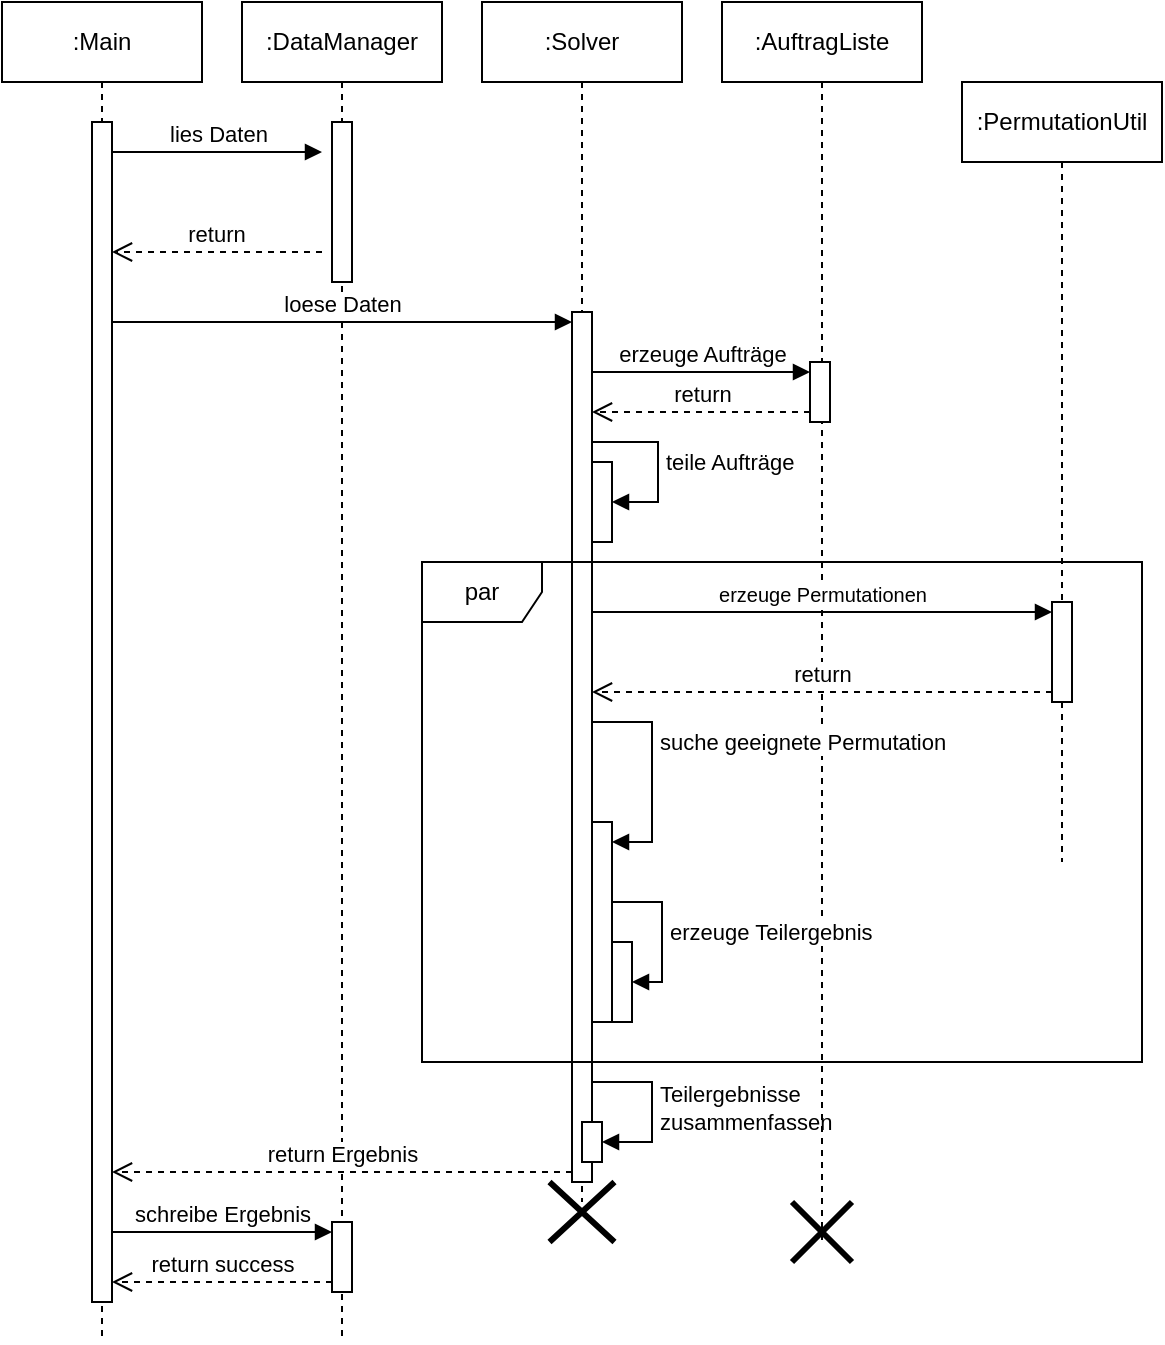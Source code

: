 <mxfile version="25.0.1">
  <diagram name="Seite-1" id="80uyVqIYvpW1T4vl3ESV">
    <mxGraphModel dx="1597" dy="826" grid="1" gridSize="10" guides="1" tooltips="1" connect="1" arrows="1" fold="1" page="1" pageScale="1" pageWidth="827" pageHeight="1169" math="0" shadow="0">
      <root>
        <mxCell id="0" />
        <mxCell id="1" parent="0" />
        <mxCell id="OMDrGrxvpZQQUCGHlyxJ-1" value=":Main" style="shape=umlLifeline;perimeter=lifelinePerimeter;whiteSpace=wrap;html=1;container=1;dropTarget=0;collapsible=0;recursiveResize=0;outlineConnect=0;portConstraint=eastwest;newEdgeStyle={&quot;curved&quot;:0,&quot;rounded&quot;:0};" vertex="1" parent="1">
          <mxGeometry x="80" y="40" width="100" height="670" as="geometry" />
        </mxCell>
        <mxCell id="OMDrGrxvpZQQUCGHlyxJ-7" value="" style="html=1;points=[[0,0,0,0,5],[0,1,0,0,-5],[1,0,0,0,5],[1,1,0,0,-5]];perimeter=orthogonalPerimeter;outlineConnect=0;targetShapes=umlLifeline;portConstraint=eastwest;newEdgeStyle={&quot;curved&quot;:0,&quot;rounded&quot;:0};" vertex="1" parent="OMDrGrxvpZQQUCGHlyxJ-1">
          <mxGeometry x="45" y="60" width="10" height="590" as="geometry" />
        </mxCell>
        <mxCell id="OMDrGrxvpZQQUCGHlyxJ-2" value=":DataManager" style="shape=umlLifeline;perimeter=lifelinePerimeter;whiteSpace=wrap;html=1;container=1;dropTarget=0;collapsible=0;recursiveResize=0;outlineConnect=0;portConstraint=eastwest;newEdgeStyle={&quot;curved&quot;:0,&quot;rounded&quot;:0};" vertex="1" parent="1">
          <mxGeometry x="200" y="40" width="100" height="670" as="geometry" />
        </mxCell>
        <mxCell id="OMDrGrxvpZQQUCGHlyxJ-8" value="" style="html=1;points=[[0,0,0,0,5],[0,1,0,0,-5],[1,0,0,0,5],[1,1,0,0,-5]];perimeter=orthogonalPerimeter;outlineConnect=0;targetShapes=umlLifeline;portConstraint=eastwest;newEdgeStyle={&quot;curved&quot;:0,&quot;rounded&quot;:0};" vertex="1" parent="OMDrGrxvpZQQUCGHlyxJ-2">
          <mxGeometry x="45" y="60" width="10" height="80" as="geometry" />
        </mxCell>
        <mxCell id="OMDrGrxvpZQQUCGHlyxJ-3" value=":Solver" style="shape=umlLifeline;perimeter=lifelinePerimeter;whiteSpace=wrap;html=1;container=1;dropTarget=0;collapsible=0;recursiveResize=0;outlineConnect=0;portConstraint=eastwest;newEdgeStyle={&quot;curved&quot;:0,&quot;rounded&quot;:0};" vertex="1" parent="1">
          <mxGeometry x="320" y="40" width="100" height="600" as="geometry" />
        </mxCell>
        <mxCell id="OMDrGrxvpZQQUCGHlyxJ-12" value="" style="html=1;points=[[0,0,0,0,5],[0,1,0,0,-5],[1,0,0,0,5],[1,1,0,0,-5]];perimeter=orthogonalPerimeter;outlineConnect=0;targetShapes=umlLifeline;portConstraint=eastwest;newEdgeStyle={&quot;curved&quot;:0,&quot;rounded&quot;:0};" vertex="1" parent="OMDrGrxvpZQQUCGHlyxJ-3">
          <mxGeometry x="45" y="155" width="10" height="435" as="geometry" />
        </mxCell>
        <mxCell id="OMDrGrxvpZQQUCGHlyxJ-33" value="" style="html=1;points=[[0,0,0,0,5],[0,1,0,0,-5],[1,0,0,0,5],[1,1,0,0,-5]];perimeter=orthogonalPerimeter;outlineConnect=0;targetShapes=umlLifeline;portConstraint=eastwest;newEdgeStyle={&quot;curved&quot;:0,&quot;rounded&quot;:0};" vertex="1" parent="OMDrGrxvpZQQUCGHlyxJ-3">
          <mxGeometry x="55" y="230" width="10" height="40" as="geometry" />
        </mxCell>
        <mxCell id="OMDrGrxvpZQQUCGHlyxJ-34" value="teile Aufträge" style="html=1;align=left;spacingLeft=2;endArrow=block;rounded=0;edgeStyle=orthogonalEdgeStyle;curved=0;rounded=0;" edge="1" target="OMDrGrxvpZQQUCGHlyxJ-33" parent="OMDrGrxvpZQQUCGHlyxJ-3" source="OMDrGrxvpZQQUCGHlyxJ-12">
          <mxGeometry relative="1" as="geometry">
            <mxPoint x="57.5" y="210" as="sourcePoint" />
            <Array as="points">
              <mxPoint x="88" y="220" />
              <mxPoint x="88" y="250" />
            </Array>
          </mxGeometry>
        </mxCell>
        <mxCell id="OMDrGrxvpZQQUCGHlyxJ-35" value="" style="html=1;points=[[0,0,0,0,5],[0,1,0,0,-5],[1,0,0,0,5],[1,1,0,0,-5]];perimeter=orthogonalPerimeter;outlineConnect=0;targetShapes=umlLifeline;portConstraint=eastwest;newEdgeStyle={&quot;curved&quot;:0,&quot;rounded&quot;:0};" vertex="1" parent="OMDrGrxvpZQQUCGHlyxJ-3">
          <mxGeometry x="50" y="560" width="10" height="20" as="geometry" />
        </mxCell>
        <mxCell id="OMDrGrxvpZQQUCGHlyxJ-36" value="Teilergebnisse&lt;div&gt;zusammenfassen&lt;/div&gt;" style="html=1;align=left;spacingLeft=2;endArrow=block;rounded=0;edgeStyle=orthogonalEdgeStyle;curved=0;rounded=0;" edge="1" target="OMDrGrxvpZQQUCGHlyxJ-35" parent="OMDrGrxvpZQQUCGHlyxJ-3">
          <mxGeometry relative="1" as="geometry">
            <mxPoint x="55" y="540" as="sourcePoint" />
            <Array as="points">
              <mxPoint x="85" y="540" />
              <mxPoint x="85" y="570" />
            </Array>
          </mxGeometry>
        </mxCell>
        <mxCell id="OMDrGrxvpZQQUCGHlyxJ-4" value=":PermutationUtil" style="shape=umlLifeline;perimeter=lifelinePerimeter;whiteSpace=wrap;html=1;container=1;dropTarget=0;collapsible=0;recursiveResize=0;outlineConnect=0;portConstraint=eastwest;newEdgeStyle={&quot;curved&quot;:0,&quot;rounded&quot;:0};" vertex="1" parent="1">
          <mxGeometry x="560" y="80" width="100" height="390" as="geometry" />
        </mxCell>
        <mxCell id="OMDrGrxvpZQQUCGHlyxJ-19" value="" style="html=1;points=[[0,0,0,0,5],[0,1,0,0,-5],[1,0,0,0,5],[1,1,0,0,-5]];perimeter=orthogonalPerimeter;outlineConnect=0;targetShapes=umlLifeline;portConstraint=eastwest;newEdgeStyle={&quot;curved&quot;:0,&quot;rounded&quot;:0};" vertex="1" parent="OMDrGrxvpZQQUCGHlyxJ-4">
          <mxGeometry x="45" y="260" width="10" height="50" as="geometry" />
        </mxCell>
        <mxCell id="OMDrGrxvpZQQUCGHlyxJ-5" value=":AuftragListe" style="shape=umlLifeline;perimeter=lifelinePerimeter;whiteSpace=wrap;html=1;container=1;dropTarget=0;collapsible=0;recursiveResize=0;outlineConnect=0;portConstraint=eastwest;newEdgeStyle={&quot;curved&quot;:0,&quot;rounded&quot;:0};" vertex="1" parent="1">
          <mxGeometry x="440" y="40" width="100" height="620" as="geometry" />
        </mxCell>
        <mxCell id="OMDrGrxvpZQQUCGHlyxJ-30" value="" style="html=1;points=[[0,0,0,0,5],[0,1,0,0,-5],[1,0,0,0,5],[1,1,0,0,-5]];perimeter=orthogonalPerimeter;outlineConnect=0;targetShapes=umlLifeline;portConstraint=eastwest;newEdgeStyle={&quot;curved&quot;:0,&quot;rounded&quot;:0};" vertex="1" parent="OMDrGrxvpZQQUCGHlyxJ-5">
          <mxGeometry x="44" y="180" width="10" height="30" as="geometry" />
        </mxCell>
        <mxCell id="OMDrGrxvpZQQUCGHlyxJ-9" value="lies Daten" style="html=1;verticalAlign=bottom;endArrow=block;curved=0;rounded=0;" edge="1" parent="1" source="OMDrGrxvpZQQUCGHlyxJ-7">
          <mxGeometry relative="1" as="geometry">
            <mxPoint x="450" y="265" as="sourcePoint" />
            <mxPoint x="240" y="115" as="targetPoint" />
          </mxGeometry>
        </mxCell>
        <mxCell id="OMDrGrxvpZQQUCGHlyxJ-10" value="return" style="html=1;verticalAlign=bottom;endArrow=open;dashed=1;endSize=8;curved=0;rounded=0;" edge="1" parent="1" target="OMDrGrxvpZQQUCGHlyxJ-7">
          <mxGeometry x="0.009" relative="1" as="geometry">
            <mxPoint x="450" y="335" as="targetPoint" />
            <mxPoint x="240" y="165" as="sourcePoint" />
            <mxPoint as="offset" />
          </mxGeometry>
        </mxCell>
        <mxCell id="OMDrGrxvpZQQUCGHlyxJ-13" value="loese Daten" style="html=1;verticalAlign=bottom;endArrow=block;curved=0;rounded=0;entryX=0;entryY=0;entryDx=0;entryDy=5;entryPerimeter=0;" edge="1" target="OMDrGrxvpZQQUCGHlyxJ-12" parent="1" source="OMDrGrxvpZQQUCGHlyxJ-7">
          <mxGeometry relative="1" as="geometry">
            <mxPoint x="440" y="195" as="sourcePoint" />
          </mxGeometry>
        </mxCell>
        <mxCell id="OMDrGrxvpZQQUCGHlyxJ-14" value="return Ergebnis" style="html=1;verticalAlign=bottom;endArrow=open;dashed=1;endSize=8;curved=0;rounded=0;exitX=0;exitY=1;exitDx=0;exitDy=-5;exitPerimeter=0;" edge="1" source="OMDrGrxvpZQQUCGHlyxJ-12" parent="1" target="OMDrGrxvpZQQUCGHlyxJ-7">
          <mxGeometry relative="1" as="geometry">
            <mxPoint x="440" y="265" as="targetPoint" />
          </mxGeometry>
        </mxCell>
        <mxCell id="OMDrGrxvpZQQUCGHlyxJ-17" value="" style="shape=umlDestroy;whiteSpace=wrap;html=1;strokeWidth=3;targetShapes=umlLifeline;" vertex="1" parent="1">
          <mxGeometry x="353.75" y="630" width="32.5" height="30" as="geometry" />
        </mxCell>
        <mxCell id="OMDrGrxvpZQQUCGHlyxJ-18" value="par" style="shape=umlFrame;whiteSpace=wrap;html=1;pointerEvents=0;" vertex="1" parent="1">
          <mxGeometry x="290" y="320" width="360" height="250" as="geometry" />
        </mxCell>
        <mxCell id="OMDrGrxvpZQQUCGHlyxJ-20" value="&lt;font style=&quot;font-size: 10px;&quot;&gt;erzeuge Permutationen&lt;/font&gt;" style="html=1;verticalAlign=bottom;endArrow=block;curved=0;rounded=0;entryX=0;entryY=0;entryDx=0;entryDy=5;entryPerimeter=0;" edge="1" target="OMDrGrxvpZQQUCGHlyxJ-19" parent="1" source="OMDrGrxvpZQQUCGHlyxJ-12">
          <mxGeometry relative="1" as="geometry">
            <mxPoint x="382.5" y="285" as="sourcePoint" />
            <mxPoint as="offset" />
          </mxGeometry>
        </mxCell>
        <mxCell id="OMDrGrxvpZQQUCGHlyxJ-21" value="return" style="html=1;verticalAlign=bottom;endArrow=open;dashed=1;endSize=8;curved=0;rounded=0;exitX=0;exitY=1;exitDx=0;exitDy=-5;exitPerimeter=0;" edge="1" source="OMDrGrxvpZQQUCGHlyxJ-19" parent="1" target="OMDrGrxvpZQQUCGHlyxJ-12">
          <mxGeometry relative="1" as="geometry">
            <mxPoint x="382.5" y="355" as="targetPoint" />
          </mxGeometry>
        </mxCell>
        <mxCell id="OMDrGrxvpZQQUCGHlyxJ-22" value="" style="html=1;points=[[0,0,0,0,5],[0,1,0,0,-5],[1,0,0,0,5],[1,1,0,0,-5]];perimeter=orthogonalPerimeter;outlineConnect=0;targetShapes=umlLifeline;portConstraint=eastwest;newEdgeStyle={&quot;curved&quot;:0,&quot;rounded&quot;:0};" vertex="1" parent="1">
          <mxGeometry x="375" y="450" width="10" height="100" as="geometry" />
        </mxCell>
        <mxCell id="OMDrGrxvpZQQUCGHlyxJ-23" value="suche geeignete Permutation" style="html=1;align=left;spacingLeft=2;endArrow=block;rounded=0;edgeStyle=orthogonalEdgeStyle;curved=0;rounded=0;" edge="1" target="OMDrGrxvpZQQUCGHlyxJ-22" parent="1">
          <mxGeometry relative="1" as="geometry">
            <mxPoint x="375" y="370" as="sourcePoint" />
            <Array as="points">
              <mxPoint x="375" y="400" />
              <mxPoint x="405" y="400" />
              <mxPoint x="405" y="460" />
            </Array>
          </mxGeometry>
        </mxCell>
        <mxCell id="OMDrGrxvpZQQUCGHlyxJ-24" value="" style="html=1;points=[[0,0,0,0,5],[0,1,0,0,-5],[1,0,0,0,5],[1,1,0,0,-5]];perimeter=orthogonalPerimeter;outlineConnect=0;targetShapes=umlLifeline;portConstraint=eastwest;newEdgeStyle={&quot;curved&quot;:0,&quot;rounded&quot;:0};" vertex="1" parent="1">
          <mxGeometry x="385" y="510" width="10" height="40" as="geometry" />
        </mxCell>
        <mxCell id="OMDrGrxvpZQQUCGHlyxJ-25" value="erzeuge Teilergebnis" style="html=1;align=left;spacingLeft=2;endArrow=block;rounded=0;edgeStyle=orthogonalEdgeStyle;curved=0;rounded=0;" edge="1" target="OMDrGrxvpZQQUCGHlyxJ-24" parent="1" source="OMDrGrxvpZQQUCGHlyxJ-22">
          <mxGeometry relative="1" as="geometry">
            <mxPoint x="380" y="420" as="sourcePoint" />
            <Array as="points">
              <mxPoint x="410" y="490" />
              <mxPoint x="410" y="530" />
            </Array>
          </mxGeometry>
        </mxCell>
        <mxCell id="OMDrGrxvpZQQUCGHlyxJ-26" value="" style="shape=umlDestroy;whiteSpace=wrap;html=1;strokeWidth=3;targetShapes=umlLifeline;" vertex="1" parent="1">
          <mxGeometry x="475" y="640" width="30" height="30" as="geometry" />
        </mxCell>
        <mxCell id="OMDrGrxvpZQQUCGHlyxJ-29" value="return success" style="html=1;verticalAlign=bottom;endArrow=open;dashed=1;endSize=8;curved=0;rounded=0;exitX=0;exitY=1;exitDx=0;exitDy=-5;" edge="1" source="OMDrGrxvpZQQUCGHlyxJ-27" parent="1" target="OMDrGrxvpZQQUCGHlyxJ-7">
          <mxGeometry relative="1" as="geometry">
            <mxPoint x="175" y="620" as="targetPoint" />
          </mxGeometry>
        </mxCell>
        <mxCell id="OMDrGrxvpZQQUCGHlyxJ-28" value="schreibe Ergebnis" style="html=1;verticalAlign=bottom;endArrow=block;curved=0;rounded=0;entryX=0;entryY=0;entryDx=0;entryDy=5;" edge="1" target="OMDrGrxvpZQQUCGHlyxJ-27" parent="1" source="OMDrGrxvpZQQUCGHlyxJ-7">
          <mxGeometry relative="1" as="geometry">
            <mxPoint x="175" y="550" as="sourcePoint" />
          </mxGeometry>
        </mxCell>
        <mxCell id="OMDrGrxvpZQQUCGHlyxJ-31" value="erzeuge Aufträge" style="html=1;verticalAlign=bottom;endArrow=block;curved=0;rounded=0;entryX=0;entryY=0;entryDx=0;entryDy=5;" edge="1" target="OMDrGrxvpZQQUCGHlyxJ-30" parent="1" source="OMDrGrxvpZQQUCGHlyxJ-12">
          <mxGeometry relative="1" as="geometry">
            <mxPoint x="414" y="175" as="sourcePoint" />
          </mxGeometry>
        </mxCell>
        <mxCell id="OMDrGrxvpZQQUCGHlyxJ-32" value="return" style="html=1;verticalAlign=bottom;endArrow=open;dashed=1;endSize=8;curved=0;rounded=0;exitX=0;exitY=1;exitDx=0;exitDy=-5;" edge="1" source="OMDrGrxvpZQQUCGHlyxJ-30" parent="1" target="OMDrGrxvpZQQUCGHlyxJ-12">
          <mxGeometry relative="1" as="geometry">
            <mxPoint x="414" y="245" as="targetPoint" />
          </mxGeometry>
        </mxCell>
        <mxCell id="OMDrGrxvpZQQUCGHlyxJ-27" value="" style="html=1;points=[[0,0,0,0,5],[0,1,0,0,-5],[1,0,0,0,5],[1,1,0,0,-5]];perimeter=orthogonalPerimeter;outlineConnect=0;targetShapes=umlLifeline;portConstraint=eastwest;newEdgeStyle={&quot;curved&quot;:0,&quot;rounded&quot;:0};" vertex="1" parent="1">
          <mxGeometry x="245" y="650" width="10" height="35" as="geometry" />
        </mxCell>
      </root>
    </mxGraphModel>
  </diagram>
</mxfile>
